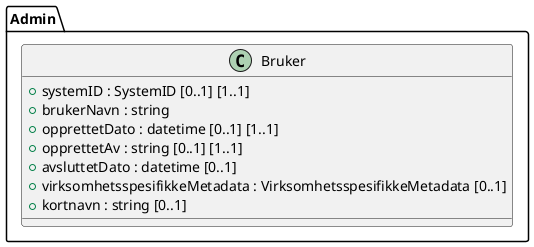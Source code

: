 @startuml
class Admin.Bruker {
  +systemID : SystemID [0..1] [1..1]
  +brukerNavn : string
  +opprettetDato : datetime [0..1] [1..1]
  +opprettetAv : string [0..1] [1..1]
  +avsluttetDato : datetime [0..1]
  +virksomhetsspesifikkeMetadata : VirksomhetsspesifikkeMetadata [0..1]
  +kortnavn : string [0..1]
}
@enduml
